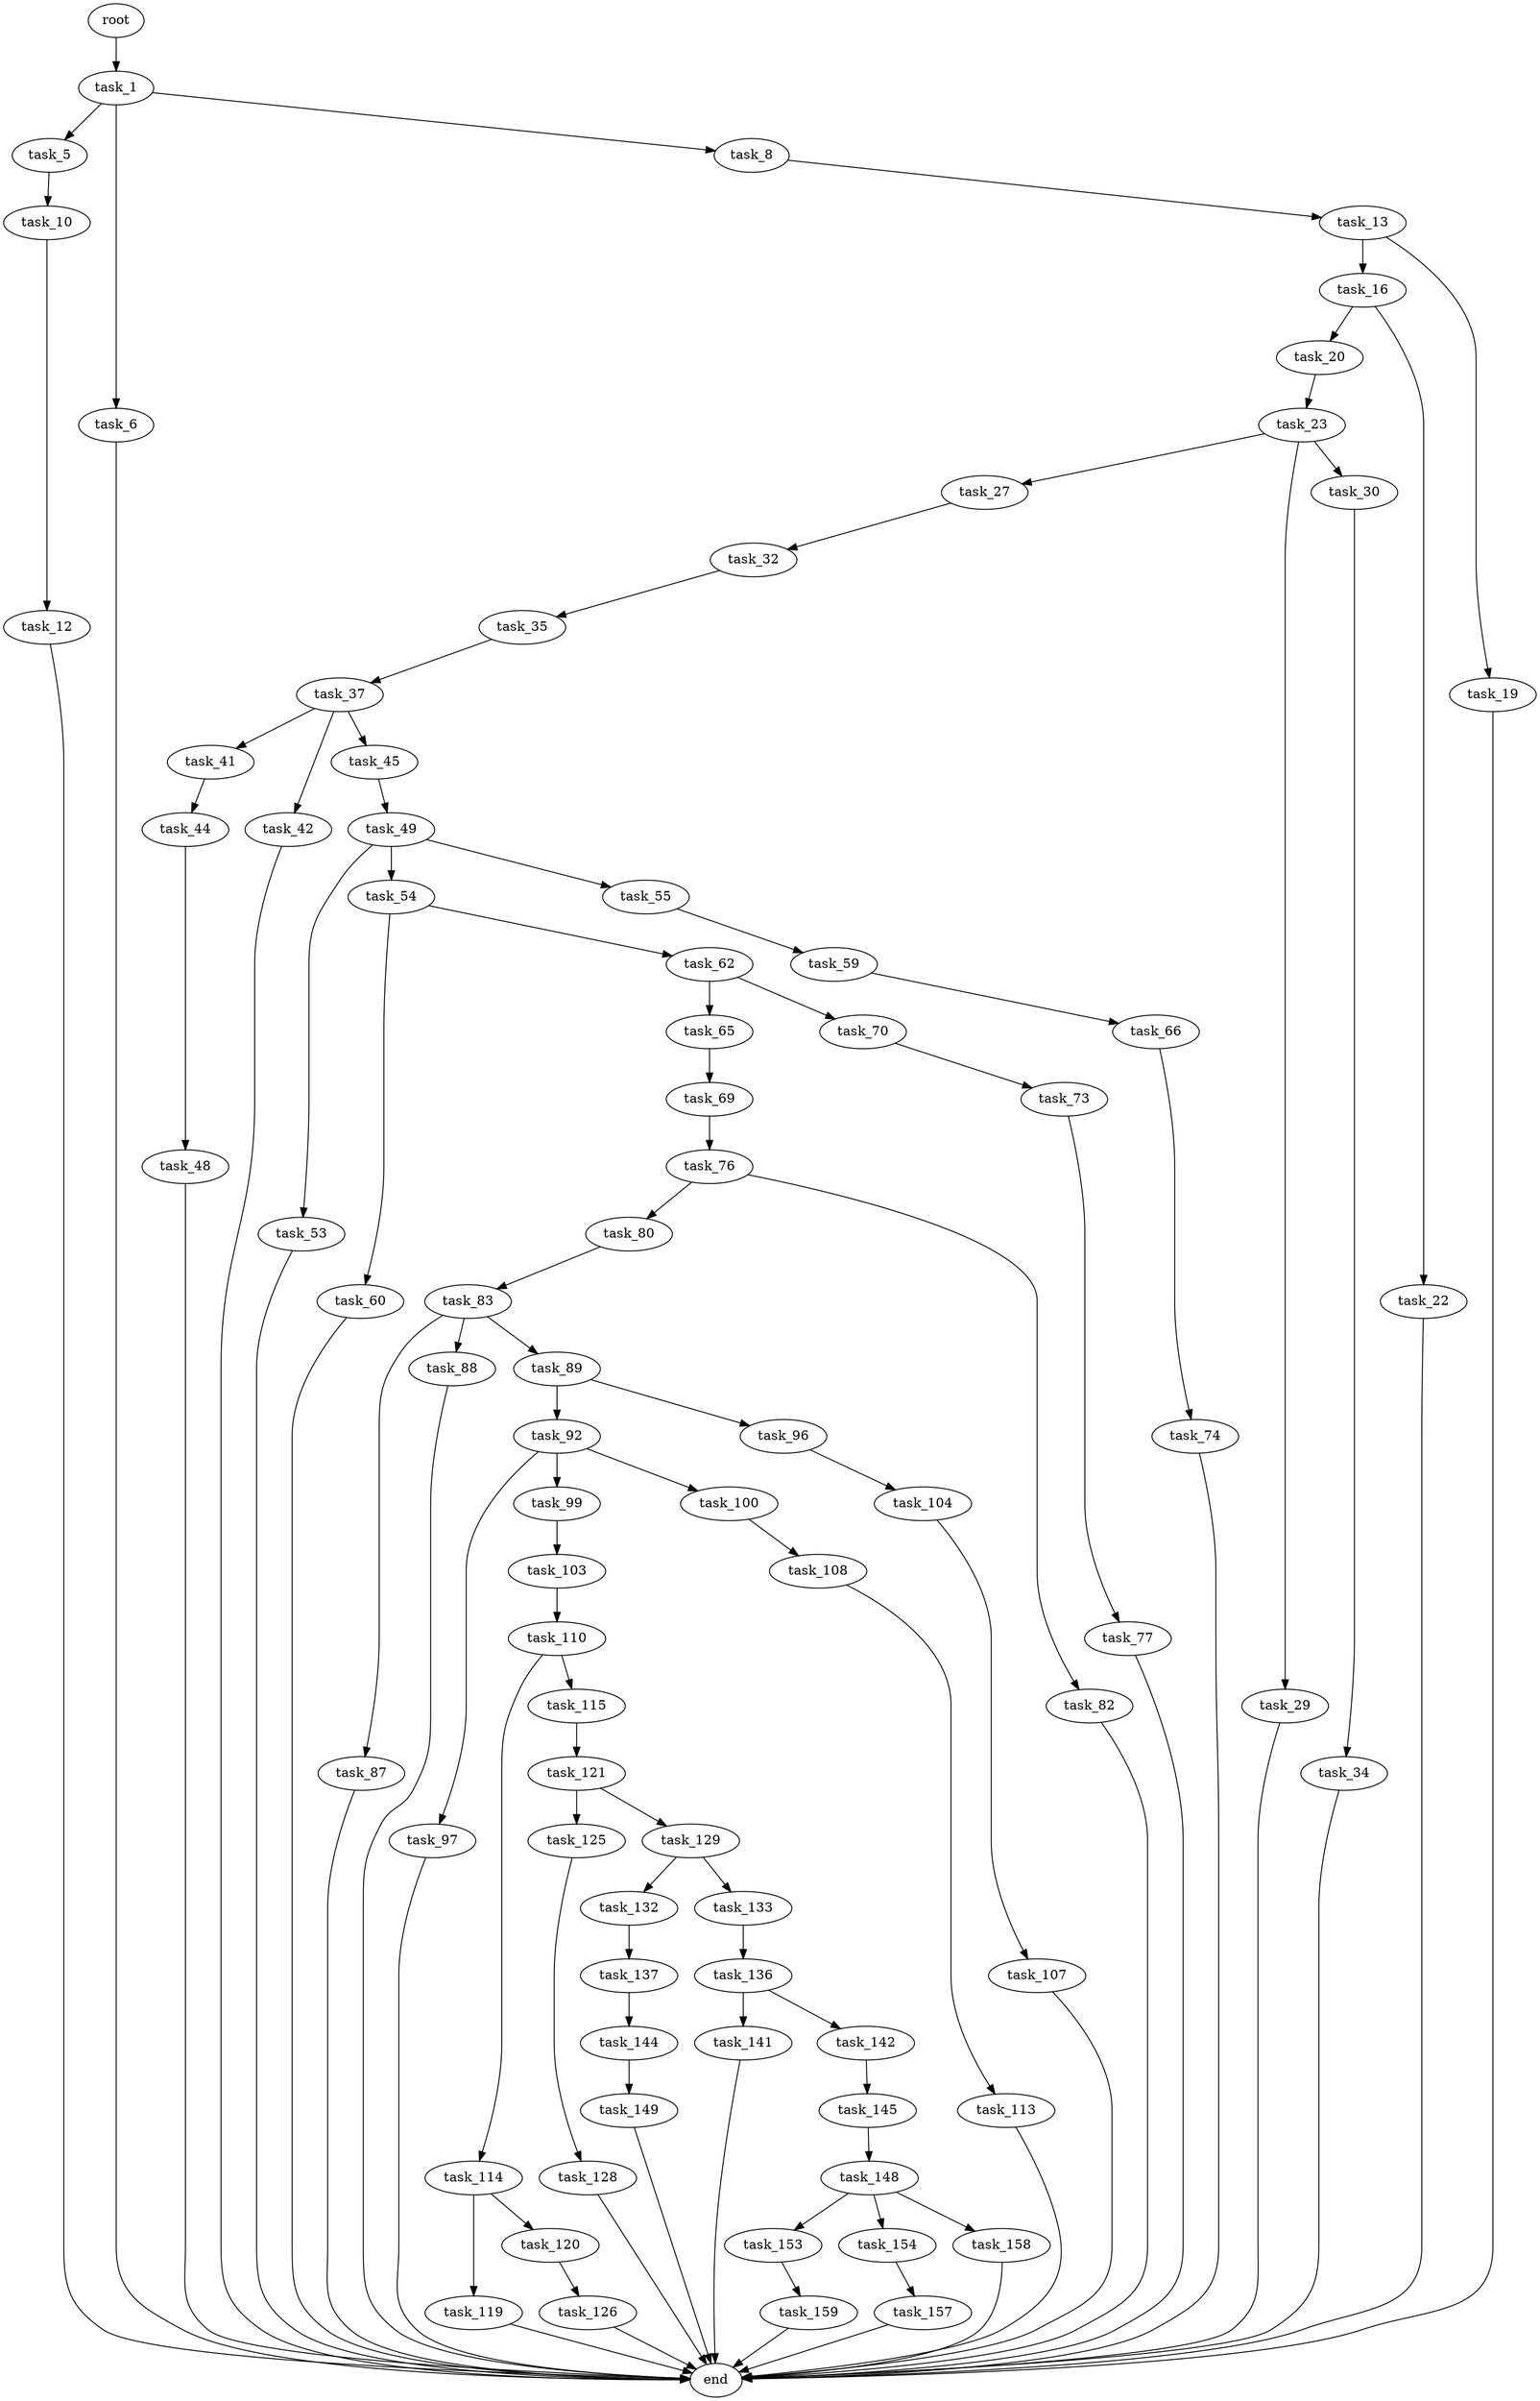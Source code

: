 digraph G {
  root [size="0.000000"];
  task_1 [size="28991029248.000000"];
  task_5 [size="8589934592.000000"];
  task_6 [size="4331090197.000000"];
  task_8 [size="4023297468.000000"];
  task_10 [size="28850599344.000000"];
  end [size="0.000000"];
  task_13 [size="634953403003.000000"];
  task_12 [size="782757789696.000000"];
  task_16 [size="5112888828.000000"];
  task_19 [size="183624402021.000000"];
  task_20 [size="16778300852.000000"];
  task_22 [size="24254751069.000000"];
  task_23 [size="1423980405.000000"];
  task_27 [size="25878099487.000000"];
  task_29 [size="5445127936.000000"];
  task_30 [size="231928233984.000000"];
  task_32 [size="549755813888.000000"];
  task_34 [size="12339519288.000000"];
  task_35 [size="12679161148.000000"];
  task_37 [size="516579953297.000000"];
  task_41 [size="51813681091.000000"];
  task_42 [size="719248945.000000"];
  task_45 [size="1120327437441.000000"];
  task_44 [size="20515060178.000000"];
  task_48 [size="782757789696.000000"];
  task_49 [size="552508811140.000000"];
  task_53 [size="368293445632.000000"];
  task_54 [size="58728709980.000000"];
  task_55 [size="21540374522.000000"];
  task_60 [size="296013326440.000000"];
  task_62 [size="103060373248.000000"];
  task_59 [size="413808095896.000000"];
  task_66 [size="15215935998.000000"];
  task_65 [size="342813229925.000000"];
  task_70 [size="782757789696.000000"];
  task_69 [size="527843458577.000000"];
  task_74 [size="208471594888.000000"];
  task_76 [size="3173903965.000000"];
  task_73 [size="8589934592.000000"];
  task_77 [size="12225921469.000000"];
  task_80 [size="28991029248.000000"];
  task_82 [size="510884991323.000000"];
  task_83 [size="549755813888.000000"];
  task_87 [size="368293445632.000000"];
  task_88 [size="8760901287.000000"];
  task_89 [size="36985968429.000000"];
  task_92 [size="20567350971.000000"];
  task_96 [size="10140970686.000000"];
  task_97 [size="28991029248.000000"];
  task_99 [size="134217728000.000000"];
  task_100 [size="288545278447.000000"];
  task_104 [size="1073741824000.000000"];
  task_103 [size="134217728000.000000"];
  task_108 [size="450799778946.000000"];
  task_110 [size="549755813888.000000"];
  task_107 [size="17590183238.000000"];
  task_113 [size="368293445632.000000"];
  task_114 [size="185949730872.000000"];
  task_115 [size="28991029248.000000"];
  task_119 [size="238798223855.000000"];
  task_120 [size="30374463312.000000"];
  task_121 [size="876071432.000000"];
  task_126 [size="827843947216.000000"];
  task_125 [size="2548119462.000000"];
  task_129 [size="17219949069.000000"];
  task_128 [size="5343880518.000000"];
  task_132 [size="8589934592.000000"];
  task_133 [size="576835810801.000000"];
  task_137 [size="286404127763.000000"];
  task_136 [size="79608525132.000000"];
  task_141 [size="659050305699.000000"];
  task_142 [size="41098421254.000000"];
  task_144 [size="76979235265.000000"];
  task_145 [size="1073741824000.000000"];
  task_149 [size="40140212410.000000"];
  task_148 [size="68926615288.000000"];
  task_153 [size="294892529256.000000"];
  task_154 [size="1073741824000.000000"];
  task_158 [size="28991029248.000000"];
  task_159 [size="549755813888.000000"];
  task_157 [size="240384378524.000000"];

  root -> task_1 [size="1.000000"];
  task_1 -> task_5 [size="75497472.000000"];
  task_1 -> task_6 [size="75497472.000000"];
  task_1 -> task_8 [size="75497472.000000"];
  task_5 -> task_10 [size="33554432.000000"];
  task_6 -> end [size="1.000000"];
  task_8 -> task_13 [size="75497472.000000"];
  task_10 -> task_12 [size="679477248.000000"];
  task_13 -> task_16 [size="411041792.000000"];
  task_13 -> task_19 [size="411041792.000000"];
  task_12 -> end [size="1.000000"];
  task_16 -> task_20 [size="134217728.000000"];
  task_16 -> task_22 [size="134217728.000000"];
  task_19 -> end [size="1.000000"];
  task_20 -> task_23 [size="33554432.000000"];
  task_22 -> end [size="1.000000"];
  task_23 -> task_27 [size="134217728.000000"];
  task_23 -> task_29 [size="134217728.000000"];
  task_23 -> task_30 [size="134217728.000000"];
  task_27 -> task_32 [size="679477248.000000"];
  task_29 -> end [size="1.000000"];
  task_30 -> task_34 [size="301989888.000000"];
  task_32 -> task_35 [size="536870912.000000"];
  task_34 -> end [size="1.000000"];
  task_35 -> task_37 [size="301989888.000000"];
  task_37 -> task_41 [size="838860800.000000"];
  task_37 -> task_42 [size="838860800.000000"];
  task_37 -> task_45 [size="838860800.000000"];
  task_41 -> task_44 [size="838860800.000000"];
  task_42 -> end [size="1.000000"];
  task_45 -> task_49 [size="838860800.000000"];
  task_44 -> task_48 [size="411041792.000000"];
  task_48 -> end [size="1.000000"];
  task_49 -> task_53 [size="536870912.000000"];
  task_49 -> task_54 [size="536870912.000000"];
  task_49 -> task_55 [size="536870912.000000"];
  task_53 -> end [size="1.000000"];
  task_54 -> task_60 [size="134217728.000000"];
  task_54 -> task_62 [size="134217728.000000"];
  task_55 -> task_59 [size="838860800.000000"];
  task_60 -> end [size="1.000000"];
  task_62 -> task_65 [size="75497472.000000"];
  task_62 -> task_70 [size="75497472.000000"];
  task_59 -> task_66 [size="536870912.000000"];
  task_66 -> task_74 [size="536870912.000000"];
  task_65 -> task_69 [size="411041792.000000"];
  task_70 -> task_73 [size="679477248.000000"];
  task_69 -> task_76 [size="838860800.000000"];
  task_74 -> end [size="1.000000"];
  task_76 -> task_80 [size="134217728.000000"];
  task_76 -> task_82 [size="134217728.000000"];
  task_73 -> task_77 [size="33554432.000000"];
  task_77 -> end [size="1.000000"];
  task_80 -> task_83 [size="75497472.000000"];
  task_82 -> end [size="1.000000"];
  task_83 -> task_87 [size="536870912.000000"];
  task_83 -> task_88 [size="536870912.000000"];
  task_83 -> task_89 [size="536870912.000000"];
  task_87 -> end [size="1.000000"];
  task_88 -> end [size="1.000000"];
  task_89 -> task_92 [size="679477248.000000"];
  task_89 -> task_96 [size="679477248.000000"];
  task_92 -> task_97 [size="679477248.000000"];
  task_92 -> task_99 [size="679477248.000000"];
  task_92 -> task_100 [size="679477248.000000"];
  task_96 -> task_104 [size="301989888.000000"];
  task_97 -> end [size="1.000000"];
  task_99 -> task_103 [size="209715200.000000"];
  task_100 -> task_108 [size="838860800.000000"];
  task_104 -> task_107 [size="838860800.000000"];
  task_103 -> task_110 [size="209715200.000000"];
  task_108 -> task_113 [size="838860800.000000"];
  task_110 -> task_114 [size="536870912.000000"];
  task_110 -> task_115 [size="536870912.000000"];
  task_107 -> end [size="1.000000"];
  task_113 -> end [size="1.000000"];
  task_114 -> task_119 [size="134217728.000000"];
  task_114 -> task_120 [size="134217728.000000"];
  task_115 -> task_121 [size="75497472.000000"];
  task_119 -> end [size="1.000000"];
  task_120 -> task_126 [size="838860800.000000"];
  task_121 -> task_125 [size="33554432.000000"];
  task_121 -> task_129 [size="33554432.000000"];
  task_126 -> end [size="1.000000"];
  task_125 -> task_128 [size="301989888.000000"];
  task_129 -> task_132 [size="301989888.000000"];
  task_129 -> task_133 [size="301989888.000000"];
  task_128 -> end [size="1.000000"];
  task_132 -> task_137 [size="33554432.000000"];
  task_133 -> task_136 [size="411041792.000000"];
  task_137 -> task_144 [size="301989888.000000"];
  task_136 -> task_141 [size="134217728.000000"];
  task_136 -> task_142 [size="134217728.000000"];
  task_141 -> end [size="1.000000"];
  task_142 -> task_145 [size="33554432.000000"];
  task_144 -> task_149 [size="301989888.000000"];
  task_145 -> task_148 [size="838860800.000000"];
  task_149 -> end [size="1.000000"];
  task_148 -> task_153 [size="75497472.000000"];
  task_148 -> task_154 [size="75497472.000000"];
  task_148 -> task_158 [size="75497472.000000"];
  task_153 -> task_159 [size="679477248.000000"];
  task_154 -> task_157 [size="838860800.000000"];
  task_158 -> end [size="1.000000"];
  task_159 -> end [size="1.000000"];
  task_157 -> end [size="1.000000"];
}
